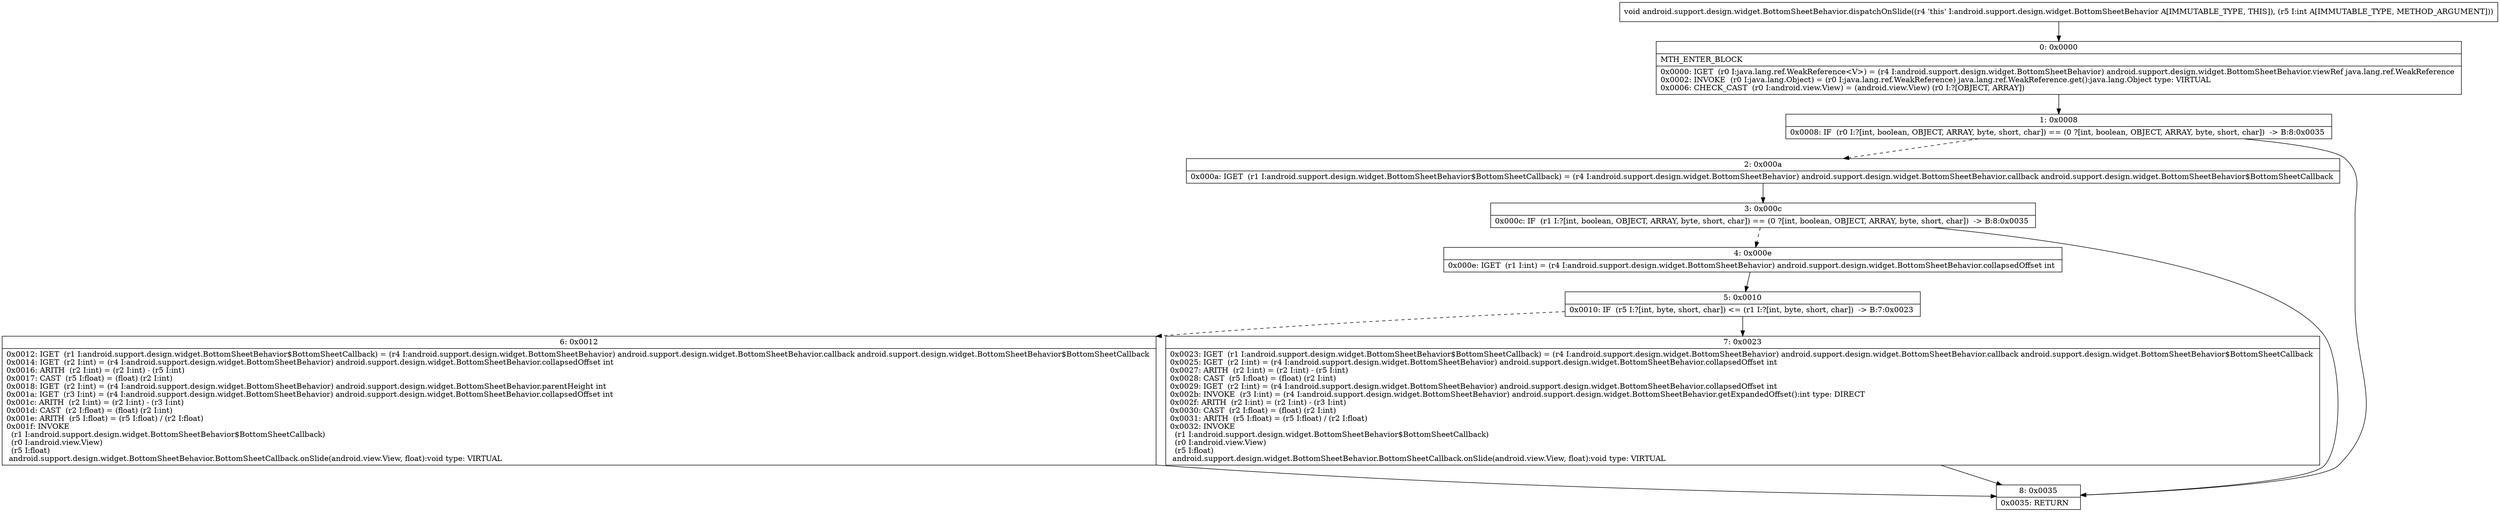 digraph "CFG forandroid.support.design.widget.BottomSheetBehavior.dispatchOnSlide(I)V" {
Node_0 [shape=record,label="{0\:\ 0x0000|MTH_ENTER_BLOCK\l|0x0000: IGET  (r0 I:java.lang.ref.WeakReference\<V\>) = (r4 I:android.support.design.widget.BottomSheetBehavior) android.support.design.widget.BottomSheetBehavior.viewRef java.lang.ref.WeakReference \l0x0002: INVOKE  (r0 I:java.lang.Object) = (r0 I:java.lang.ref.WeakReference) java.lang.ref.WeakReference.get():java.lang.Object type: VIRTUAL \l0x0006: CHECK_CAST  (r0 I:android.view.View) = (android.view.View) (r0 I:?[OBJECT, ARRAY]) \l}"];
Node_1 [shape=record,label="{1\:\ 0x0008|0x0008: IF  (r0 I:?[int, boolean, OBJECT, ARRAY, byte, short, char]) == (0 ?[int, boolean, OBJECT, ARRAY, byte, short, char])  \-\> B:8:0x0035 \l}"];
Node_2 [shape=record,label="{2\:\ 0x000a|0x000a: IGET  (r1 I:android.support.design.widget.BottomSheetBehavior$BottomSheetCallback) = (r4 I:android.support.design.widget.BottomSheetBehavior) android.support.design.widget.BottomSheetBehavior.callback android.support.design.widget.BottomSheetBehavior$BottomSheetCallback \l}"];
Node_3 [shape=record,label="{3\:\ 0x000c|0x000c: IF  (r1 I:?[int, boolean, OBJECT, ARRAY, byte, short, char]) == (0 ?[int, boolean, OBJECT, ARRAY, byte, short, char])  \-\> B:8:0x0035 \l}"];
Node_4 [shape=record,label="{4\:\ 0x000e|0x000e: IGET  (r1 I:int) = (r4 I:android.support.design.widget.BottomSheetBehavior) android.support.design.widget.BottomSheetBehavior.collapsedOffset int \l}"];
Node_5 [shape=record,label="{5\:\ 0x0010|0x0010: IF  (r5 I:?[int, byte, short, char]) \<= (r1 I:?[int, byte, short, char])  \-\> B:7:0x0023 \l}"];
Node_6 [shape=record,label="{6\:\ 0x0012|0x0012: IGET  (r1 I:android.support.design.widget.BottomSheetBehavior$BottomSheetCallback) = (r4 I:android.support.design.widget.BottomSheetBehavior) android.support.design.widget.BottomSheetBehavior.callback android.support.design.widget.BottomSheetBehavior$BottomSheetCallback \l0x0014: IGET  (r2 I:int) = (r4 I:android.support.design.widget.BottomSheetBehavior) android.support.design.widget.BottomSheetBehavior.collapsedOffset int \l0x0016: ARITH  (r2 I:int) = (r2 I:int) \- (r5 I:int) \l0x0017: CAST  (r5 I:float) = (float) (r2 I:int) \l0x0018: IGET  (r2 I:int) = (r4 I:android.support.design.widget.BottomSheetBehavior) android.support.design.widget.BottomSheetBehavior.parentHeight int \l0x001a: IGET  (r3 I:int) = (r4 I:android.support.design.widget.BottomSheetBehavior) android.support.design.widget.BottomSheetBehavior.collapsedOffset int \l0x001c: ARITH  (r2 I:int) = (r2 I:int) \- (r3 I:int) \l0x001d: CAST  (r2 I:float) = (float) (r2 I:int) \l0x001e: ARITH  (r5 I:float) = (r5 I:float) \/ (r2 I:float) \l0x001f: INVOKE  \l  (r1 I:android.support.design.widget.BottomSheetBehavior$BottomSheetCallback)\l  (r0 I:android.view.View)\l  (r5 I:float)\l android.support.design.widget.BottomSheetBehavior.BottomSheetCallback.onSlide(android.view.View, float):void type: VIRTUAL \l}"];
Node_7 [shape=record,label="{7\:\ 0x0023|0x0023: IGET  (r1 I:android.support.design.widget.BottomSheetBehavior$BottomSheetCallback) = (r4 I:android.support.design.widget.BottomSheetBehavior) android.support.design.widget.BottomSheetBehavior.callback android.support.design.widget.BottomSheetBehavior$BottomSheetCallback \l0x0025: IGET  (r2 I:int) = (r4 I:android.support.design.widget.BottomSheetBehavior) android.support.design.widget.BottomSheetBehavior.collapsedOffset int \l0x0027: ARITH  (r2 I:int) = (r2 I:int) \- (r5 I:int) \l0x0028: CAST  (r5 I:float) = (float) (r2 I:int) \l0x0029: IGET  (r2 I:int) = (r4 I:android.support.design.widget.BottomSheetBehavior) android.support.design.widget.BottomSheetBehavior.collapsedOffset int \l0x002b: INVOKE  (r3 I:int) = (r4 I:android.support.design.widget.BottomSheetBehavior) android.support.design.widget.BottomSheetBehavior.getExpandedOffset():int type: DIRECT \l0x002f: ARITH  (r2 I:int) = (r2 I:int) \- (r3 I:int) \l0x0030: CAST  (r2 I:float) = (float) (r2 I:int) \l0x0031: ARITH  (r5 I:float) = (r5 I:float) \/ (r2 I:float) \l0x0032: INVOKE  \l  (r1 I:android.support.design.widget.BottomSheetBehavior$BottomSheetCallback)\l  (r0 I:android.view.View)\l  (r5 I:float)\l android.support.design.widget.BottomSheetBehavior.BottomSheetCallback.onSlide(android.view.View, float):void type: VIRTUAL \l}"];
Node_8 [shape=record,label="{8\:\ 0x0035|0x0035: RETURN   \l}"];
MethodNode[shape=record,label="{void android.support.design.widget.BottomSheetBehavior.dispatchOnSlide((r4 'this' I:android.support.design.widget.BottomSheetBehavior A[IMMUTABLE_TYPE, THIS]), (r5 I:int A[IMMUTABLE_TYPE, METHOD_ARGUMENT])) }"];
MethodNode -> Node_0;
Node_0 -> Node_1;
Node_1 -> Node_2[style=dashed];
Node_1 -> Node_8;
Node_2 -> Node_3;
Node_3 -> Node_4[style=dashed];
Node_3 -> Node_8;
Node_4 -> Node_5;
Node_5 -> Node_6[style=dashed];
Node_5 -> Node_7;
Node_6 -> Node_8;
Node_7 -> Node_8;
}

